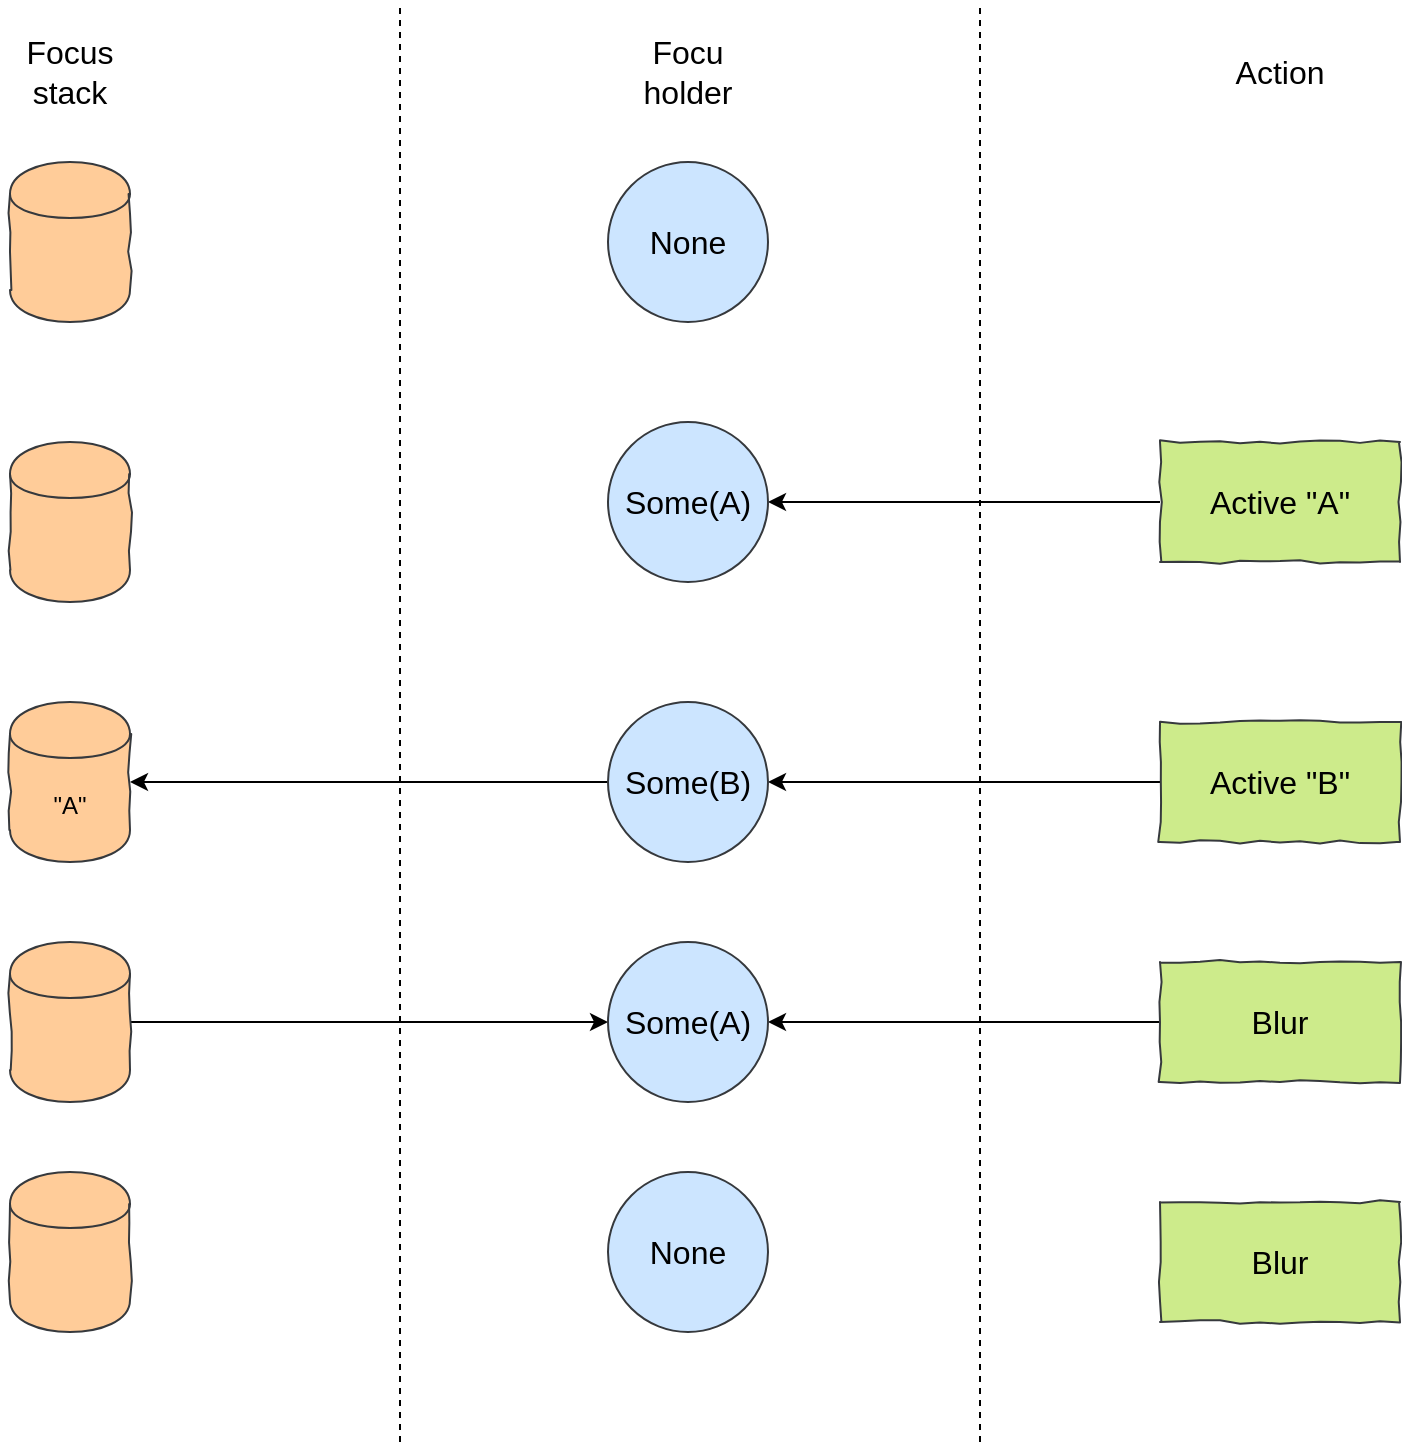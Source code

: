 <mxfile version="13.3.1" type="device"><diagram id="mAL3Rww4qSUr4DQ-i5Bs" name="Page-1"><mxGraphModel dx="1292" dy="746" grid="1" gridSize="10" guides="1" tooltips="1" connect="1" arrows="1" fold="1" page="1" pageScale="1" pageWidth="827" pageHeight="1169" math="0" shadow="0"><root><mxCell id="0"/><mxCell id="1" parent="0"/><mxCell id="BG74Rv_JUAHbaaGI-P7R-1" value="" style="shape=cylinder;whiteSpace=wrap;html=1;boundedLbl=1;backgroundOutline=1;fillColor=#ffcc99;strokeColor=#36393d;comic=1;" vertex="1" parent="1"><mxGeometry x="75" y="80" width="60" height="80" as="geometry"/></mxCell><mxCell id="BG74Rv_JUAHbaaGI-P7R-2" value="" style="endArrow=none;dashed=1;html=1;" edge="1" parent="1"><mxGeometry width="50" height="50" relative="1" as="geometry"><mxPoint x="270" y="720" as="sourcePoint"/><mxPoint x="270" as="targetPoint"/></mxGeometry></mxCell><mxCell id="BG74Rv_JUAHbaaGI-P7R-3" value="Focus stack" style="text;html=1;strokeColor=none;fillColor=none;align=center;verticalAlign=middle;whiteSpace=wrap;rounded=0;fontSize=16;" vertex="1" parent="1"><mxGeometry x="70" y="10" width="70" height="50" as="geometry"/></mxCell><mxCell id="BG74Rv_JUAHbaaGI-P7R-5" value="" style="endArrow=none;dashed=1;html=1;fontSize=16;" edge="1" parent="1"><mxGeometry width="50" height="50" relative="1" as="geometry"><mxPoint x="560" y="720" as="sourcePoint"/><mxPoint x="560" as="targetPoint"/></mxGeometry></mxCell><mxCell id="BG74Rv_JUAHbaaGI-P7R-6" value="Action" style="text;html=1;strokeColor=none;fillColor=none;align=center;verticalAlign=middle;whiteSpace=wrap;rounded=0;comic=1;fontSize=16;" vertex="1" parent="1"><mxGeometry x="690" y="25" width="40" height="20" as="geometry"/></mxCell><mxCell id="BG74Rv_JUAHbaaGI-P7R-7" style="edgeStyle=orthogonalEdgeStyle;rounded=0;orthogonalLoop=1;jettySize=auto;html=1;exitX=0.5;exitY=1;exitDx=0;exitDy=0;fontSize=16;" edge="1" parent="1" source="BG74Rv_JUAHbaaGI-P7R-6" target="BG74Rv_JUAHbaaGI-P7R-6"><mxGeometry relative="1" as="geometry"/></mxCell><mxCell id="BG74Rv_JUAHbaaGI-P7R-8" value="Focu holder" style="text;html=1;strokeColor=none;fillColor=none;align=center;verticalAlign=middle;whiteSpace=wrap;rounded=0;comic=1;fontSize=16;" vertex="1" parent="1"><mxGeometry x="394" y="25" width="40" height="20" as="geometry"/></mxCell><mxCell id="BG74Rv_JUAHbaaGI-P7R-9" value="None" style="ellipse;whiteSpace=wrap;html=1;aspect=fixed;comic=1;fillColor=#cce5ff;fontSize=16;strokeColor=#36393d;" vertex="1" parent="1"><mxGeometry x="374" y="80" width="80" height="80" as="geometry"/></mxCell><mxCell id="BG74Rv_JUAHbaaGI-P7R-12" style="edgeStyle=orthogonalEdgeStyle;rounded=0;orthogonalLoop=1;jettySize=auto;html=1;exitX=0;exitY=0.5;exitDx=0;exitDy=0;entryX=1;entryY=0.5;entryDx=0;entryDy=0;fontSize=16;" edge="1" parent="1" source="BG74Rv_JUAHbaaGI-P7R-10" target="BG74Rv_JUAHbaaGI-P7R-11"><mxGeometry relative="1" as="geometry"/></mxCell><mxCell id="BG74Rv_JUAHbaaGI-P7R-10" value="Active &quot;A&quot;" style="rounded=0;whiteSpace=wrap;html=1;comic=1;fillColor=#cdeb8b;fontSize=16;strokeColor=#36393d;" vertex="1" parent="1"><mxGeometry x="650" y="220" width="120" height="60" as="geometry"/></mxCell><mxCell id="BG74Rv_JUAHbaaGI-P7R-11" value="Some(A)" style="ellipse;whiteSpace=wrap;html=1;aspect=fixed;comic=1;fillColor=#cce5ff;fontSize=16;strokeColor=#36393d;" vertex="1" parent="1"><mxGeometry x="374" y="210" width="80" height="80" as="geometry"/></mxCell><mxCell id="BG74Rv_JUAHbaaGI-P7R-13" value="&quot;A&quot;" style="shape=cylinder;whiteSpace=wrap;html=1;boundedLbl=1;backgroundOutline=1;fillColor=#ffcc99;strokeColor=#36393d;comic=1;" vertex="1" parent="1"><mxGeometry x="75" y="350" width="60" height="80" as="geometry"/></mxCell><mxCell id="BG74Rv_JUAHbaaGI-P7R-17" style="edgeStyle=orthogonalEdgeStyle;rounded=0;orthogonalLoop=1;jettySize=auto;html=1;exitX=0;exitY=0.5;exitDx=0;exitDy=0;entryX=1;entryY=0.5;entryDx=0;entryDy=0;fontSize=16;" edge="1" parent="1" source="BG74Rv_JUAHbaaGI-P7R-14" target="BG74Rv_JUAHbaaGI-P7R-15"><mxGeometry relative="1" as="geometry"/></mxCell><mxCell id="BG74Rv_JUAHbaaGI-P7R-14" value="Active &quot;B&quot;" style="rounded=0;whiteSpace=wrap;html=1;comic=1;fillColor=#cdeb8b;fontSize=16;strokeColor=#36393d;" vertex="1" parent="1"><mxGeometry x="650" y="360" width="120" height="60" as="geometry"/></mxCell><mxCell id="BG74Rv_JUAHbaaGI-P7R-18" style="edgeStyle=orthogonalEdgeStyle;rounded=0;orthogonalLoop=1;jettySize=auto;html=1;exitX=0;exitY=0.5;exitDx=0;exitDy=0;entryX=1;entryY=0.5;entryDx=0;entryDy=0;fontSize=16;" edge="1" parent="1" source="BG74Rv_JUAHbaaGI-P7R-15" target="BG74Rv_JUAHbaaGI-P7R-13"><mxGeometry relative="1" as="geometry"/></mxCell><mxCell id="BG74Rv_JUAHbaaGI-P7R-15" value="Some(B)" style="ellipse;whiteSpace=wrap;html=1;aspect=fixed;comic=1;fillColor=#cce5ff;fontSize=16;strokeColor=#36393d;" vertex="1" parent="1"><mxGeometry x="374" y="350" width="80" height="80" as="geometry"/></mxCell><mxCell id="BG74Rv_JUAHbaaGI-P7R-26" style="edgeStyle=orthogonalEdgeStyle;rounded=0;orthogonalLoop=1;jettySize=auto;html=1;exitX=1;exitY=0.5;exitDx=0;exitDy=0;entryX=0;entryY=0.5;entryDx=0;entryDy=0;fontSize=16;" edge="1" parent="1" source="BG74Rv_JUAHbaaGI-P7R-16" target="BG74Rv_JUAHbaaGI-P7R-23"><mxGeometry relative="1" as="geometry"/></mxCell><mxCell id="BG74Rv_JUAHbaaGI-P7R-16" value="" style="shape=cylinder;whiteSpace=wrap;html=1;boundedLbl=1;backgroundOutline=1;fillColor=#ffcc99;strokeColor=#36393d;comic=1;" vertex="1" parent="1"><mxGeometry x="75" y="470" width="60" height="80" as="geometry"/></mxCell><mxCell id="BG74Rv_JUAHbaaGI-P7R-27" style="edgeStyle=orthogonalEdgeStyle;rounded=0;orthogonalLoop=1;jettySize=auto;html=1;exitX=0;exitY=0.5;exitDx=0;exitDy=0;entryX=1;entryY=0.5;entryDx=0;entryDy=0;fontSize=16;" edge="1" parent="1" source="BG74Rv_JUAHbaaGI-P7R-22" target="BG74Rv_JUAHbaaGI-P7R-23"><mxGeometry relative="1" as="geometry"/></mxCell><mxCell id="BG74Rv_JUAHbaaGI-P7R-22" value="Blur" style="rounded=0;whiteSpace=wrap;html=1;comic=1;fillColor=#cdeb8b;fontSize=16;strokeColor=#36393d;" vertex="1" parent="1"><mxGeometry x="650" y="480" width="120" height="60" as="geometry"/></mxCell><mxCell id="BG74Rv_JUAHbaaGI-P7R-23" value="Some(A)" style="ellipse;whiteSpace=wrap;html=1;aspect=fixed;comic=1;fillColor=#cce5ff;fontSize=16;strokeColor=#36393d;" vertex="1" parent="1"><mxGeometry x="374" y="470" width="80" height="80" as="geometry"/></mxCell><mxCell id="BG74Rv_JUAHbaaGI-P7R-25" value="" style="shape=cylinder;whiteSpace=wrap;html=1;boundedLbl=1;backgroundOutline=1;fillColor=#ffcc99;strokeColor=#36393d;comic=1;" vertex="1" parent="1"><mxGeometry x="75" y="220" width="60" height="80" as="geometry"/></mxCell><mxCell id="BG74Rv_JUAHbaaGI-P7R-28" value="" style="shape=cylinder;whiteSpace=wrap;html=1;boundedLbl=1;backgroundOutline=1;fillColor=#ffcc99;strokeColor=#36393d;comic=1;" vertex="1" parent="1"><mxGeometry x="75" y="585" width="60" height="80" as="geometry"/></mxCell><mxCell id="BG74Rv_JUAHbaaGI-P7R-29" value="None" style="ellipse;whiteSpace=wrap;html=1;aspect=fixed;comic=1;fillColor=#cce5ff;fontSize=16;strokeColor=#36393d;" vertex="1" parent="1"><mxGeometry x="374" y="585" width="80" height="80" as="geometry"/></mxCell><mxCell id="BG74Rv_JUAHbaaGI-P7R-30" value="Blur" style="rounded=0;whiteSpace=wrap;html=1;comic=1;fillColor=#cdeb8b;fontSize=16;strokeColor=#36393d;" vertex="1" parent="1"><mxGeometry x="650" y="600" width="120" height="60" as="geometry"/></mxCell></root></mxGraphModel></diagram></mxfile>